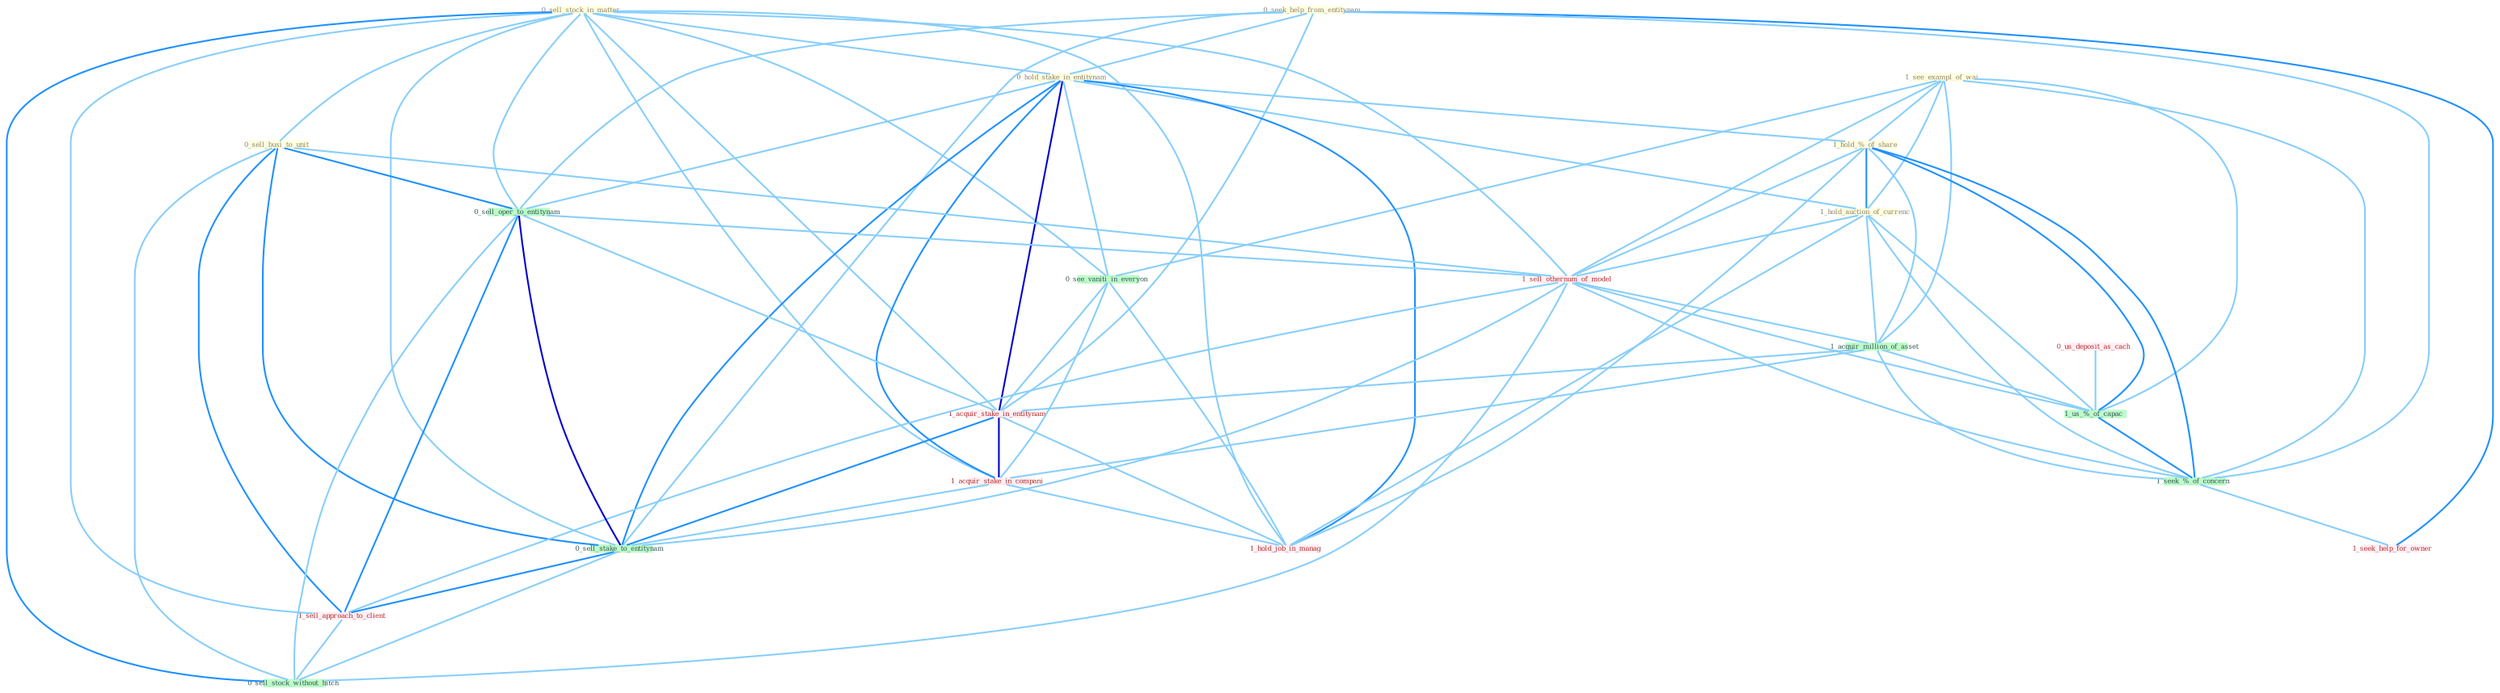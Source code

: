 Graph G{ 
    node
    [shape=polygon,style=filled,width=.5,height=.06,color="#BDFCC9",fixedsize=true,fontsize=4,
    fontcolor="#2f4f4f"];
    {node
    [color="#ffffe0", fontcolor="#8b7d6b"] "0_sell_stock_in_matter " "0_seek_help_from_entitynam " "1_see_exampl_of_wai " "0_hold_stake_in_entitynam " "1_hold_%_of_share " "0_sell_busi_to_unit " "1_hold_auction_of_currenc "}
{node [color="#fff0f5", fontcolor="#b22222"] "1_sell_othernum_of_model " "0_us_deposit_as_cach " "1_acquir_stake_in_entitynam " "1_acquir_stake_in_compani " "1_sell_approach_to_client " "1_hold_job_in_manag " "1_seek_help_for_owner "}
edge [color="#B0E2FF"];

	"0_sell_stock_in_matter " -- "0_hold_stake_in_entitynam " [w="1", color="#87cefa" ];
	"0_sell_stock_in_matter " -- "0_sell_busi_to_unit " [w="1", color="#87cefa" ];
	"0_sell_stock_in_matter " -- "0_sell_oper_to_entitynam " [w="1", color="#87cefa" ];
	"0_sell_stock_in_matter " -- "1_sell_othernum_of_model " [w="1", color="#87cefa" ];
	"0_sell_stock_in_matter " -- "0_see_vaniti_in_everyon " [w="1", color="#87cefa" ];
	"0_sell_stock_in_matter " -- "1_acquir_stake_in_entitynam " [w="1", color="#87cefa" ];
	"0_sell_stock_in_matter " -- "1_acquir_stake_in_compani " [w="1", color="#87cefa" ];
	"0_sell_stock_in_matter " -- "0_sell_stake_to_entitynam " [w="1", color="#87cefa" ];
	"0_sell_stock_in_matter " -- "1_sell_approach_to_client " [w="1", color="#87cefa" ];
	"0_sell_stock_in_matter " -- "1_hold_job_in_manag " [w="1", color="#87cefa" ];
	"0_sell_stock_in_matter " -- "0_sell_stock_without_hitch " [w="2", color="#1e90ff" , len=0.8];
	"0_seek_help_from_entitynam " -- "0_hold_stake_in_entitynam " [w="1", color="#87cefa" ];
	"0_seek_help_from_entitynam " -- "0_sell_oper_to_entitynam " [w="1", color="#87cefa" ];
	"0_seek_help_from_entitynam " -- "1_acquir_stake_in_entitynam " [w="1", color="#87cefa" ];
	"0_seek_help_from_entitynam " -- "0_sell_stake_to_entitynam " [w="1", color="#87cefa" ];
	"0_seek_help_from_entitynam " -- "1_seek_%_of_concern " [w="1", color="#87cefa" ];
	"0_seek_help_from_entitynam " -- "1_seek_help_for_owner " [w="2", color="#1e90ff" , len=0.8];
	"1_see_exampl_of_wai " -- "1_hold_%_of_share " [w="1", color="#87cefa" ];
	"1_see_exampl_of_wai " -- "1_hold_auction_of_currenc " [w="1", color="#87cefa" ];
	"1_see_exampl_of_wai " -- "1_sell_othernum_of_model " [w="1", color="#87cefa" ];
	"1_see_exampl_of_wai " -- "0_see_vaniti_in_everyon " [w="1", color="#87cefa" ];
	"1_see_exampl_of_wai " -- "1_acquir_million_of_asset " [w="1", color="#87cefa" ];
	"1_see_exampl_of_wai " -- "1_us_%_of_capac " [w="1", color="#87cefa" ];
	"1_see_exampl_of_wai " -- "1_seek_%_of_concern " [w="1", color="#87cefa" ];
	"0_hold_stake_in_entitynam " -- "1_hold_%_of_share " [w="1", color="#87cefa" ];
	"0_hold_stake_in_entitynam " -- "1_hold_auction_of_currenc " [w="1", color="#87cefa" ];
	"0_hold_stake_in_entitynam " -- "0_sell_oper_to_entitynam " [w="1", color="#87cefa" ];
	"0_hold_stake_in_entitynam " -- "0_see_vaniti_in_everyon " [w="1", color="#87cefa" ];
	"0_hold_stake_in_entitynam " -- "1_acquir_stake_in_entitynam " [w="3", color="#0000cd" , len=0.6];
	"0_hold_stake_in_entitynam " -- "1_acquir_stake_in_compani " [w="2", color="#1e90ff" , len=0.8];
	"0_hold_stake_in_entitynam " -- "0_sell_stake_to_entitynam " [w="2", color="#1e90ff" , len=0.8];
	"0_hold_stake_in_entitynam " -- "1_hold_job_in_manag " [w="2", color="#1e90ff" , len=0.8];
	"1_hold_%_of_share " -- "1_hold_auction_of_currenc " [w="2", color="#1e90ff" , len=0.8];
	"1_hold_%_of_share " -- "1_sell_othernum_of_model " [w="1", color="#87cefa" ];
	"1_hold_%_of_share " -- "1_acquir_million_of_asset " [w="1", color="#87cefa" ];
	"1_hold_%_of_share " -- "1_us_%_of_capac " [w="2", color="#1e90ff" , len=0.8];
	"1_hold_%_of_share " -- "1_hold_job_in_manag " [w="1", color="#87cefa" ];
	"1_hold_%_of_share " -- "1_seek_%_of_concern " [w="2", color="#1e90ff" , len=0.8];
	"0_sell_busi_to_unit " -- "0_sell_oper_to_entitynam " [w="2", color="#1e90ff" , len=0.8];
	"0_sell_busi_to_unit " -- "1_sell_othernum_of_model " [w="1", color="#87cefa" ];
	"0_sell_busi_to_unit " -- "0_sell_stake_to_entitynam " [w="2", color="#1e90ff" , len=0.8];
	"0_sell_busi_to_unit " -- "1_sell_approach_to_client " [w="2", color="#1e90ff" , len=0.8];
	"0_sell_busi_to_unit " -- "0_sell_stock_without_hitch " [w="1", color="#87cefa" ];
	"1_hold_auction_of_currenc " -- "1_sell_othernum_of_model " [w="1", color="#87cefa" ];
	"1_hold_auction_of_currenc " -- "1_acquir_million_of_asset " [w="1", color="#87cefa" ];
	"1_hold_auction_of_currenc " -- "1_us_%_of_capac " [w="1", color="#87cefa" ];
	"1_hold_auction_of_currenc " -- "1_hold_job_in_manag " [w="1", color="#87cefa" ];
	"1_hold_auction_of_currenc " -- "1_seek_%_of_concern " [w="1", color="#87cefa" ];
	"0_sell_oper_to_entitynam " -- "1_sell_othernum_of_model " [w="1", color="#87cefa" ];
	"0_sell_oper_to_entitynam " -- "1_acquir_stake_in_entitynam " [w="1", color="#87cefa" ];
	"0_sell_oper_to_entitynam " -- "0_sell_stake_to_entitynam " [w="3", color="#0000cd" , len=0.6];
	"0_sell_oper_to_entitynam " -- "1_sell_approach_to_client " [w="2", color="#1e90ff" , len=0.8];
	"0_sell_oper_to_entitynam " -- "0_sell_stock_without_hitch " [w="1", color="#87cefa" ];
	"1_sell_othernum_of_model " -- "1_acquir_million_of_asset " [w="1", color="#87cefa" ];
	"1_sell_othernum_of_model " -- "0_sell_stake_to_entitynam " [w="1", color="#87cefa" ];
	"1_sell_othernum_of_model " -- "1_us_%_of_capac " [w="1", color="#87cefa" ];
	"1_sell_othernum_of_model " -- "1_sell_approach_to_client " [w="1", color="#87cefa" ];
	"1_sell_othernum_of_model " -- "0_sell_stock_without_hitch " [w="1", color="#87cefa" ];
	"1_sell_othernum_of_model " -- "1_seek_%_of_concern " [w="1", color="#87cefa" ];
	"0_see_vaniti_in_everyon " -- "1_acquir_stake_in_entitynam " [w="1", color="#87cefa" ];
	"0_see_vaniti_in_everyon " -- "1_acquir_stake_in_compani " [w="1", color="#87cefa" ];
	"0_see_vaniti_in_everyon " -- "1_hold_job_in_manag " [w="1", color="#87cefa" ];
	"1_acquir_million_of_asset " -- "1_acquir_stake_in_entitynam " [w="1", color="#87cefa" ];
	"1_acquir_million_of_asset " -- "1_acquir_stake_in_compani " [w="1", color="#87cefa" ];
	"1_acquir_million_of_asset " -- "1_us_%_of_capac " [w="1", color="#87cefa" ];
	"1_acquir_million_of_asset " -- "1_seek_%_of_concern " [w="1", color="#87cefa" ];
	"0_us_deposit_as_cach " -- "1_us_%_of_capac " [w="1", color="#87cefa" ];
	"1_acquir_stake_in_entitynam " -- "1_acquir_stake_in_compani " [w="3", color="#0000cd" , len=0.6];
	"1_acquir_stake_in_entitynam " -- "0_sell_stake_to_entitynam " [w="2", color="#1e90ff" , len=0.8];
	"1_acquir_stake_in_entitynam " -- "1_hold_job_in_manag " [w="1", color="#87cefa" ];
	"1_acquir_stake_in_compani " -- "0_sell_stake_to_entitynam " [w="1", color="#87cefa" ];
	"1_acquir_stake_in_compani " -- "1_hold_job_in_manag " [w="1", color="#87cefa" ];
	"0_sell_stake_to_entitynam " -- "1_sell_approach_to_client " [w="2", color="#1e90ff" , len=0.8];
	"0_sell_stake_to_entitynam " -- "0_sell_stock_without_hitch " [w="1", color="#87cefa" ];
	"1_us_%_of_capac " -- "1_seek_%_of_concern " [w="2", color="#1e90ff" , len=0.8];
	"1_sell_approach_to_client " -- "0_sell_stock_without_hitch " [w="1", color="#87cefa" ];
	"1_seek_%_of_concern " -- "1_seek_help_for_owner " [w="1", color="#87cefa" ];
}